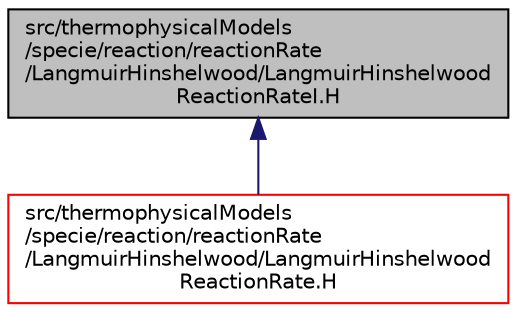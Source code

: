 digraph "src/thermophysicalModels/specie/reaction/reactionRate/LangmuirHinshelwood/LangmuirHinshelwoodReactionRateI.H"
{
  bgcolor="transparent";
  edge [fontname="Helvetica",fontsize="10",labelfontname="Helvetica",labelfontsize="10"];
  node [fontname="Helvetica",fontsize="10",shape=record];
  Node1 [label="src/thermophysicalModels\l/specie/reaction/reactionRate\l/LangmuirHinshelwood/LangmuirHinshelwood\lReactionRateI.H",height=0.2,width=0.4,color="black", fillcolor="grey75", style="filled", fontcolor="black"];
  Node1 -> Node2 [dir="back",color="midnightblue",fontsize="10",style="solid",fontname="Helvetica"];
  Node2 [label="src/thermophysicalModels\l/specie/reaction/reactionRate\l/LangmuirHinshelwood/LangmuirHinshelwood\lReactionRate.H",height=0.2,width=0.4,color="red",URL="$a10310.html"];
}
